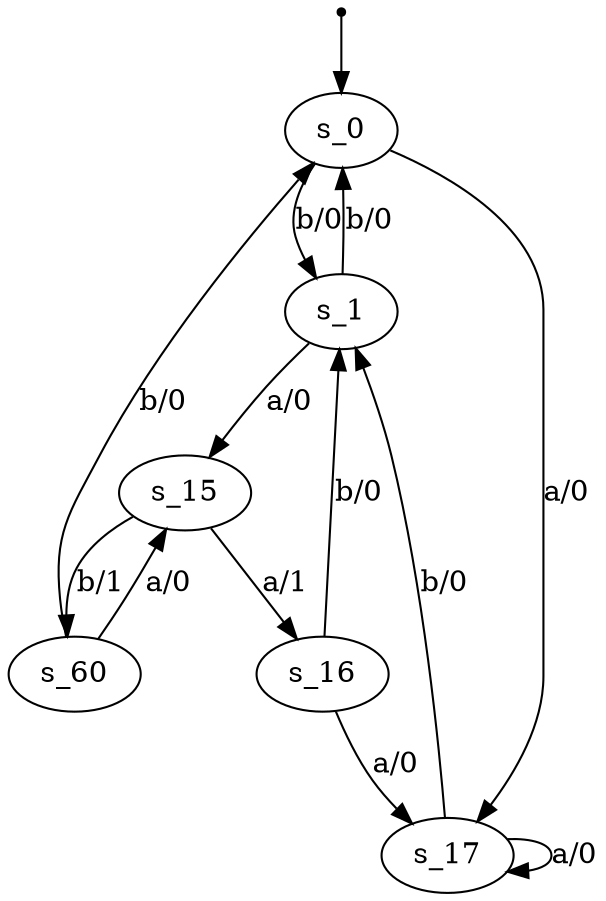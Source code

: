 digraph fsm {
	s_0 [root=true]
	s_1
	s_15
	s_60
	s_17
	s_16
	qi [shape = point]
	qi -> s_0
	s_0 -> s_1 [label="b/0"]
	s_1 -> s_0 [label="b/0"]
	s_1 -> s_15 [label="a/0"]
	s_15 -> s_60 [label="b/1"]
	s_60 -> s_0 [label="b/0"]
	s_0 -> s_17 [label="a/0"]
	s_17 -> s_1 [label="b/0"]
	s_15 -> s_16 [label="a/1"]
	s_16 -> s_1 [label="b/0"]
	s_16 -> s_17 [label="a/0"]
	s_17 -> s_17 [label="a/0"]
	s_60 -> s_15 [label="a/0"]
}